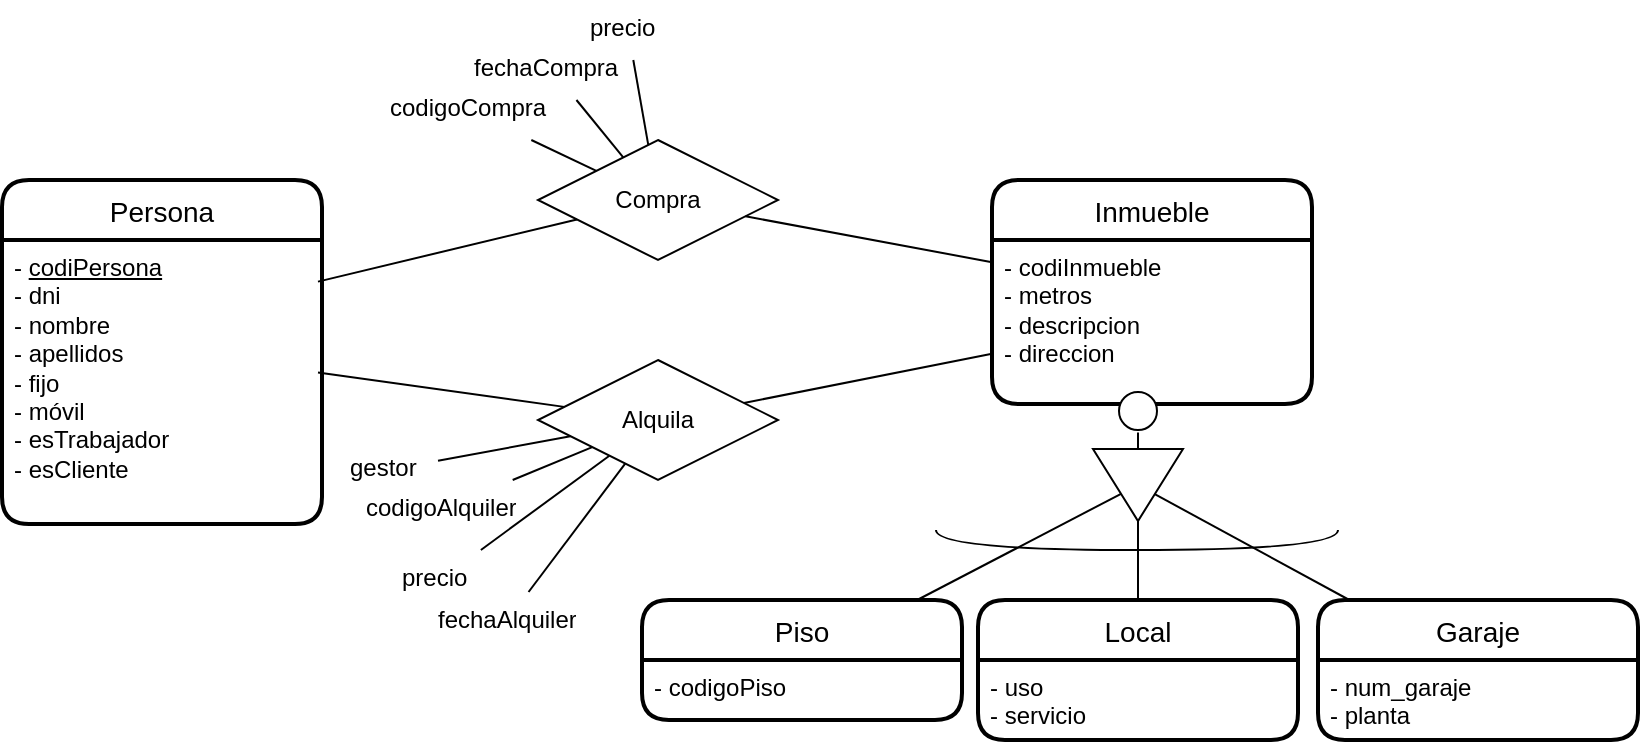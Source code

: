 <mxfile version="20.1.2" type="github">
  <diagram id="sSHiEugCBAy1dFzR_FE-" name="Pàgina-1">
    <mxGraphModel dx="918" dy="488" grid="1" gridSize="10" guides="1" tooltips="1" connect="1" arrows="1" fold="1" page="1" pageScale="1" pageWidth="827" pageHeight="1169" math="0" shadow="0">
      <root>
        <mxCell id="0" />
        <mxCell id="1" parent="0" />
        <mxCell id="noDrvXDxjBVshsAHtkk1-4" value="Persona" style="swimlane;childLayout=stackLayout;horizontal=1;startSize=30;horizontalStack=0;rounded=1;fontSize=14;fontStyle=0;strokeWidth=2;resizeParent=0;resizeLast=1;shadow=0;align=center;fillStyle=auto;gradientColor=none;swimlaneFillColor=none;fillColor=default;sketch=0;glass=0;swimlaneLine=1;perimeterSpacing=0;" parent="1" vertex="1">
          <mxGeometry x="382" y="320" width="160" height="172" as="geometry">
            <mxRectangle x="480" y="130" width="100" height="30" as="alternateBounds" />
          </mxGeometry>
        </mxCell>
        <mxCell id="noDrvXDxjBVshsAHtkk1-5" value="- &lt;u&gt;codiPersona&lt;br&gt;&lt;/u&gt;- dni&lt;br&gt;- nombre&lt;br&gt;- apellidos&lt;br&gt;- fijo&lt;br&gt;&lt;div&gt;- móvil&lt;/div&gt;&lt;div&gt;- esTrabajador&lt;/div&gt;&lt;div&gt;- esCliente&lt;br&gt;&lt;/div&gt;&lt;div&gt;&lt;br&gt;&lt;/div&gt;" style="text;html=1;align=left;verticalAlign=top;resizable=0;points=[];autosize=1;strokeColor=none;fillColor=none;spacingLeft=4;" parent="noDrvXDxjBVshsAHtkk1-4" vertex="1">
          <mxGeometry y="30" width="160" height="142" as="geometry" />
        </mxCell>
        <mxCell id="noDrvXDxjBVshsAHtkk1-7" value="&lt;br&gt;" style="text;html=1;align=left;verticalAlign=top;resizable=0;points=[];autosize=1;strokeColor=none;fillColor=none;spacingLeft=4;" parent="noDrvXDxjBVshsAHtkk1-4" vertex="1">
          <mxGeometry y="172" width="160" as="geometry" />
        </mxCell>
        <mxCell id="XAi6DjdDJ4cRaxT2IrHZ-9" value="Compra" style="shape=rhombus;perimeter=rhombusPerimeter;whiteSpace=wrap;html=1;align=center;" vertex="1" parent="1">
          <mxGeometry x="650" y="300" width="120" height="60" as="geometry" />
        </mxCell>
        <mxCell id="XAi6DjdDJ4cRaxT2IrHZ-10" value="Alquila" style="shape=rhombus;perimeter=rhombusPerimeter;whiteSpace=wrap;html=1;align=center;" vertex="1" parent="1">
          <mxGeometry x="650" y="410" width="120" height="60" as="geometry" />
        </mxCell>
        <mxCell id="XAi6DjdDJ4cRaxT2IrHZ-11" value="Inmueble" style="swimlane;childLayout=stackLayout;horizontal=1;startSize=30;horizontalStack=0;rounded=1;fontSize=14;fontStyle=0;strokeWidth=2;resizeParent=0;resizeLast=1;shadow=0;align=center;fillStyle=auto;gradientColor=none;swimlaneFillColor=none;fillColor=default;sketch=0;glass=0;swimlaneLine=1;perimeterSpacing=0;" vertex="1" parent="1">
          <mxGeometry x="877" y="320" width="160" height="112" as="geometry">
            <mxRectangle x="480" y="130" width="100" height="30" as="alternateBounds" />
          </mxGeometry>
        </mxCell>
        <mxCell id="XAi6DjdDJ4cRaxT2IrHZ-12" value="&lt;div&gt;- codiInmueble&lt;/div&gt;&lt;div&gt;- metros&lt;/div&gt;&lt;div&gt;- descripcion&lt;br&gt;&lt;/div&gt;- direccion" style="text;html=1;align=left;verticalAlign=top;resizable=0;points=[];autosize=1;strokeColor=none;fillColor=none;spacingLeft=4;" vertex="1" parent="XAi6DjdDJ4cRaxT2IrHZ-11">
          <mxGeometry y="30" width="160" height="82" as="geometry" />
        </mxCell>
        <mxCell id="XAi6DjdDJ4cRaxT2IrHZ-13" value="" style="triangle;whiteSpace=wrap;html=1;rotation=90;" vertex="1" parent="1">
          <mxGeometry x="932" y="450" width="36" height="45" as="geometry" />
        </mxCell>
        <mxCell id="XAi6DjdDJ4cRaxT2IrHZ-14" value="Piso" style="swimlane;childLayout=stackLayout;horizontal=1;startSize=30;horizontalStack=0;rounded=1;fontSize=14;fontStyle=0;strokeWidth=2;resizeParent=0;resizeLast=1;shadow=0;align=center;fillStyle=auto;gradientColor=none;swimlaneFillColor=none;fillColor=default;sketch=0;glass=0;swimlaneLine=1;perimeterSpacing=0;" vertex="1" parent="1">
          <mxGeometry x="702" y="530" width="160" height="60" as="geometry">
            <mxRectangle x="480" y="130" width="100" height="30" as="alternateBounds" />
          </mxGeometry>
        </mxCell>
        <mxCell id="XAi6DjdDJ4cRaxT2IrHZ-15" value="- codigoPiso" style="text;html=1;align=left;verticalAlign=top;resizable=0;points=[];autosize=1;strokeColor=none;fillColor=none;spacingLeft=4;" vertex="1" parent="XAi6DjdDJ4cRaxT2IrHZ-14">
          <mxGeometry y="30" width="160" height="30" as="geometry" />
        </mxCell>
        <mxCell id="XAi6DjdDJ4cRaxT2IrHZ-16" value="Local" style="swimlane;childLayout=stackLayout;horizontal=1;startSize=30;horizontalStack=0;rounded=1;fontSize=14;fontStyle=0;strokeWidth=2;resizeParent=0;resizeLast=1;shadow=0;align=center;fillStyle=auto;gradientColor=none;swimlaneFillColor=none;fillColor=default;sketch=0;glass=0;swimlaneLine=1;perimeterSpacing=0;" vertex="1" parent="1">
          <mxGeometry x="870" y="530" width="160" height="70" as="geometry">
            <mxRectangle x="480" y="130" width="100" height="30" as="alternateBounds" />
          </mxGeometry>
        </mxCell>
        <mxCell id="XAi6DjdDJ4cRaxT2IrHZ-17" value="- uso&lt;br&gt;- servicio" style="text;html=1;align=left;verticalAlign=top;resizable=0;points=[];autosize=1;strokeColor=none;fillColor=none;spacingLeft=4;" vertex="1" parent="XAi6DjdDJ4cRaxT2IrHZ-16">
          <mxGeometry y="30" width="160" height="40" as="geometry" />
        </mxCell>
        <mxCell id="XAi6DjdDJ4cRaxT2IrHZ-18" value="Garaje" style="swimlane;childLayout=stackLayout;horizontal=1;startSize=30;horizontalStack=0;rounded=1;fontSize=14;fontStyle=0;strokeWidth=2;resizeParent=0;resizeLast=1;shadow=0;align=center;fillStyle=auto;gradientColor=none;swimlaneFillColor=none;fillColor=default;sketch=0;glass=0;swimlaneLine=1;perimeterSpacing=0;" vertex="1" parent="1">
          <mxGeometry x="1040" y="530" width="160" height="70" as="geometry">
            <mxRectangle x="480" y="130" width="100" height="30" as="alternateBounds" />
          </mxGeometry>
        </mxCell>
        <mxCell id="XAi6DjdDJ4cRaxT2IrHZ-19" value="- num_garaje&lt;br&gt;- planta" style="text;html=1;align=left;verticalAlign=top;resizable=0;points=[];autosize=1;strokeColor=none;fillColor=none;spacingLeft=4;" vertex="1" parent="XAi6DjdDJ4cRaxT2IrHZ-18">
          <mxGeometry y="30" width="160" height="40" as="geometry" />
        </mxCell>
        <mxCell id="XAi6DjdDJ4cRaxT2IrHZ-20" value="gestor" style="text;strokeColor=none;fillColor=none;spacingLeft=4;spacingRight=4;overflow=hidden;rotatable=0;points=[[0,0.5],[1,0.5]];portConstraint=eastwest;fontSize=12;" vertex="1" parent="1">
          <mxGeometry x="550" y="450" width="50" height="30" as="geometry" />
        </mxCell>
        <mxCell id="XAi6DjdDJ4cRaxT2IrHZ-24" value="" style="endArrow=none;html=1;rounded=0;" edge="1" parent="1" target="XAi6DjdDJ4cRaxT2IrHZ-9">
          <mxGeometry relative="1" as="geometry">
            <mxPoint x="540" y="370.8" as="sourcePoint" />
            <mxPoint x="600" y="390" as="targetPoint" />
          </mxGeometry>
        </mxCell>
        <mxCell id="XAi6DjdDJ4cRaxT2IrHZ-25" value="" style="endArrow=none;html=1;rounded=0;" edge="1" parent="1" target="XAi6DjdDJ4cRaxT2IrHZ-10">
          <mxGeometry relative="1" as="geometry">
            <mxPoint x="540" y="416.2" as="sourcePoint" />
            <mxPoint x="674.76" y="374.29" as="targetPoint" />
          </mxGeometry>
        </mxCell>
        <mxCell id="XAi6DjdDJ4cRaxT2IrHZ-26" value="" style="endArrow=none;html=1;rounded=0;" edge="1" parent="1" source="XAi6DjdDJ4cRaxT2IrHZ-10" target="XAi6DjdDJ4cRaxT2IrHZ-12">
          <mxGeometry relative="1" as="geometry">
            <mxPoint x="690" y="382.264" as="sourcePoint" />
            <mxPoint x="820.04" y="397.73" as="targetPoint" />
          </mxGeometry>
        </mxCell>
        <mxCell id="XAi6DjdDJ4cRaxT2IrHZ-27" value="" style="endArrow=none;html=1;rounded=0;" edge="1" parent="1" source="XAi6DjdDJ4cRaxT2IrHZ-9" target="XAi6DjdDJ4cRaxT2IrHZ-11">
          <mxGeometry relative="1" as="geometry">
            <mxPoint x="760.002" y="359.996" as="sourcePoint" />
            <mxPoint x="836.11" y="330.76" as="targetPoint" />
          </mxGeometry>
        </mxCell>
        <mxCell id="XAi6DjdDJ4cRaxT2IrHZ-29" value="codigoAlquiler&#xa;" style="text;strokeColor=none;fillColor=none;spacingLeft=4;spacingRight=4;overflow=hidden;rotatable=0;points=[[0,0.5],[1,0.5]];portConstraint=eastwest;fontSize=12;" vertex="1" parent="1">
          <mxGeometry x="558" y="470" width="86" height="30" as="geometry" />
        </mxCell>
        <mxCell id="XAi6DjdDJ4cRaxT2IrHZ-30" value="" style="endArrow=none;html=1;rounded=0;" edge="1" parent="1" source="XAi6DjdDJ4cRaxT2IrHZ-20" target="XAi6DjdDJ4cRaxT2IrHZ-10">
          <mxGeometry relative="1" as="geometry">
            <mxPoint x="766.452" y="443.226" as="sourcePoint" />
            <mxPoint x="880.0" y="426.667" as="targetPoint" />
          </mxGeometry>
        </mxCell>
        <mxCell id="XAi6DjdDJ4cRaxT2IrHZ-31" value="" style="endArrow=none;html=1;rounded=0;" edge="1" parent="1" source="XAi6DjdDJ4cRaxT2IrHZ-29" target="XAi6DjdDJ4cRaxT2IrHZ-10">
          <mxGeometry relative="1" as="geometry">
            <mxPoint x="660" y="472.941" as="sourcePoint" />
            <mxPoint x="686" y="463" as="targetPoint" />
          </mxGeometry>
        </mxCell>
        <mxCell id="XAi6DjdDJ4cRaxT2IrHZ-34" value="fechaAlquiler" style="text;strokeColor=none;fillColor=none;spacingLeft=4;spacingRight=4;overflow=hidden;rotatable=0;points=[[0,0.5],[1,0.5]];portConstraint=eastwest;fontSize=12;" vertex="1" parent="1">
          <mxGeometry x="594" y="526" width="80" height="30" as="geometry" />
        </mxCell>
        <mxCell id="XAi6DjdDJ4cRaxT2IrHZ-35" value="precio" style="text;strokeColor=none;fillColor=none;spacingLeft=4;spacingRight=4;overflow=hidden;rotatable=0;points=[[0,0.5],[1,0.5]];portConstraint=eastwest;fontSize=12;" vertex="1" parent="1">
          <mxGeometry x="576" y="505" width="50" height="30" as="geometry" />
        </mxCell>
        <mxCell id="XAi6DjdDJ4cRaxT2IrHZ-36" value="" style="endArrow=none;html=1;rounded=0;" edge="1" parent="1" source="XAi6DjdDJ4cRaxT2IrHZ-34" target="XAi6DjdDJ4cRaxT2IrHZ-10">
          <mxGeometry relative="1" as="geometry">
            <mxPoint x="610" y="486.667" as="sourcePoint" />
            <mxPoint x="684" y="462" as="targetPoint" />
          </mxGeometry>
        </mxCell>
        <mxCell id="XAi6DjdDJ4cRaxT2IrHZ-37" value="" style="endArrow=none;html=1;rounded=0;" edge="1" parent="1" source="XAi6DjdDJ4cRaxT2IrHZ-35" target="XAi6DjdDJ4cRaxT2IrHZ-10">
          <mxGeometry relative="1" as="geometry">
            <mxPoint x="635.385" y="500" as="sourcePoint" />
            <mxPoint x="692.5" y="466.25" as="targetPoint" />
          </mxGeometry>
        </mxCell>
        <mxCell id="XAi6DjdDJ4cRaxT2IrHZ-38" value="precio" style="text;strokeColor=none;fillColor=none;spacingLeft=4;spacingRight=4;overflow=hidden;rotatable=0;points=[[0,0.5],[1,0.5]];portConstraint=eastwest;fontSize=12;" vertex="1" parent="1">
          <mxGeometry x="670" y="230" width="50" height="30" as="geometry" />
        </mxCell>
        <mxCell id="XAi6DjdDJ4cRaxT2IrHZ-40" value="fechaCompra" style="text;strokeColor=none;fillColor=none;spacingLeft=4;spacingRight=4;overflow=hidden;rotatable=0;points=[[0,0.5],[1,0.5]];portConstraint=eastwest;fontSize=12;" vertex="1" parent="1">
          <mxGeometry x="612" y="250" width="90" height="30" as="geometry" />
        </mxCell>
        <mxCell id="XAi6DjdDJ4cRaxT2IrHZ-41" value="codigoCompra" style="text;strokeColor=none;fillColor=none;spacingLeft=4;spacingRight=4;overflow=hidden;rotatable=0;points=[[0,0.5],[1,0.5]];portConstraint=eastwest;fontSize=12;" vertex="1" parent="1">
          <mxGeometry x="570" y="270" width="90" height="30" as="geometry" />
        </mxCell>
        <mxCell id="XAi6DjdDJ4cRaxT2IrHZ-42" value="" style="endArrow=none;html=1;rounded=0;" edge="1" parent="1" source="XAi6DjdDJ4cRaxT2IrHZ-41" target="XAi6DjdDJ4cRaxT2IrHZ-9">
          <mxGeometry relative="1" as="geometry">
            <mxPoint x="623.89" y="308.63" as="sourcePoint" />
            <mxPoint x="690.106" y="296.368" as="targetPoint" />
          </mxGeometry>
        </mxCell>
        <mxCell id="XAi6DjdDJ4cRaxT2IrHZ-43" value="" style="endArrow=none;html=1;rounded=0;" edge="1" parent="1" source="XAi6DjdDJ4cRaxT2IrHZ-40" target="XAi6DjdDJ4cRaxT2IrHZ-9">
          <mxGeometry relative="1" as="geometry">
            <mxPoint x="660" y="296.79" as="sourcePoint" />
            <mxPoint x="706.012" y="308.209" as="targetPoint" />
          </mxGeometry>
        </mxCell>
        <mxCell id="XAi6DjdDJ4cRaxT2IrHZ-44" value="" style="endArrow=none;html=1;rounded=0;" edge="1" parent="1" source="XAi6DjdDJ4cRaxT2IrHZ-38" target="XAi6DjdDJ4cRaxT2IrHZ-9">
          <mxGeometry relative="1" as="geometry">
            <mxPoint x="690" y="279.29" as="sourcePoint" />
            <mxPoint x="736.012" y="290.709" as="targetPoint" />
          </mxGeometry>
        </mxCell>
        <mxCell id="yTNdV2VGEJzk4Wqk_6EF-16" value="" style="endArrow=none;html=1;rounded=0;fontSize=18;entryX=0.5;entryY=1.067;entryDx=0;entryDy=0;entryPerimeter=0;exitX=0;exitY=0.5;exitDx=0;exitDy=0;startArrow=none;" edge="1" parent="1" source="yTNdV2VGEJzk4Wqk_6EF-28" target="XAi6DjdDJ4cRaxT2IrHZ-12">
          <mxGeometry relative="1" as="geometry">
            <mxPoint x="730" y="468" as="sourcePoint" />
            <mxPoint x="890" y="468" as="targetPoint" />
          </mxGeometry>
        </mxCell>
        <mxCell id="yTNdV2VGEJzk4Wqk_6EF-17" value="" style="endArrow=none;html=1;rounded=0;fontSize=18;" edge="1" parent="1" source="XAi6DjdDJ4cRaxT2IrHZ-14" target="XAi6DjdDJ4cRaxT2IrHZ-13">
          <mxGeometry relative="1" as="geometry">
            <mxPoint x="730" y="468" as="sourcePoint" />
            <mxPoint x="890" y="468" as="targetPoint" />
          </mxGeometry>
        </mxCell>
        <mxCell id="yTNdV2VGEJzk4Wqk_6EF-18" value="" style="endArrow=none;html=1;rounded=0;fontSize=18;" edge="1" parent="1" source="XAi6DjdDJ4cRaxT2IrHZ-16" target="XAi6DjdDJ4cRaxT2IrHZ-13">
          <mxGeometry relative="1" as="geometry">
            <mxPoint x="730" y="468" as="sourcePoint" />
            <mxPoint x="890" y="468" as="targetPoint" />
          </mxGeometry>
        </mxCell>
        <mxCell id="yTNdV2VGEJzk4Wqk_6EF-20" value="" style="endArrow=none;html=1;rounded=0;" edge="1" parent="1" source="XAi6DjdDJ4cRaxT2IrHZ-13" target="XAi6DjdDJ4cRaxT2IrHZ-18">
          <mxGeometry relative="1" as="geometry">
            <mxPoint x="960" y="470" as="sourcePoint" />
            <mxPoint x="1080" y="500" as="targetPoint" />
          </mxGeometry>
        </mxCell>
        <mxCell id="yTNdV2VGEJzk4Wqk_6EF-28" value="" style="ellipse;whiteSpace=wrap;html=1;aspect=fixed;fontSize=18;" vertex="1" parent="1">
          <mxGeometry x="940.5" y="426" width="19" height="19" as="geometry" />
        </mxCell>
        <mxCell id="yTNdV2VGEJzk4Wqk_6EF-29" value="" style="endArrow=none;html=1;rounded=0;fontSize=18;entryX=0.5;entryY=1.067;entryDx=0;entryDy=0;entryPerimeter=0;exitX=0;exitY=0.5;exitDx=0;exitDy=0;" edge="1" parent="1" source="XAi6DjdDJ4cRaxT2IrHZ-13" target="yTNdV2VGEJzk4Wqk_6EF-28">
          <mxGeometry relative="1" as="geometry">
            <mxPoint x="950" y="454.5" as="sourcePoint" />
            <mxPoint x="950" y="422.01" as="targetPoint" />
          </mxGeometry>
        </mxCell>
        <mxCell id="yTNdV2VGEJzk4Wqk_6EF-30" value="" style="shape=requiredInterface;html=1;verticalLabelPosition=bottom;sketch=0;fontSize=18;direction=south;" vertex="1" parent="1">
          <mxGeometry x="849" y="495" width="201" height="10" as="geometry" />
        </mxCell>
      </root>
    </mxGraphModel>
  </diagram>
</mxfile>
